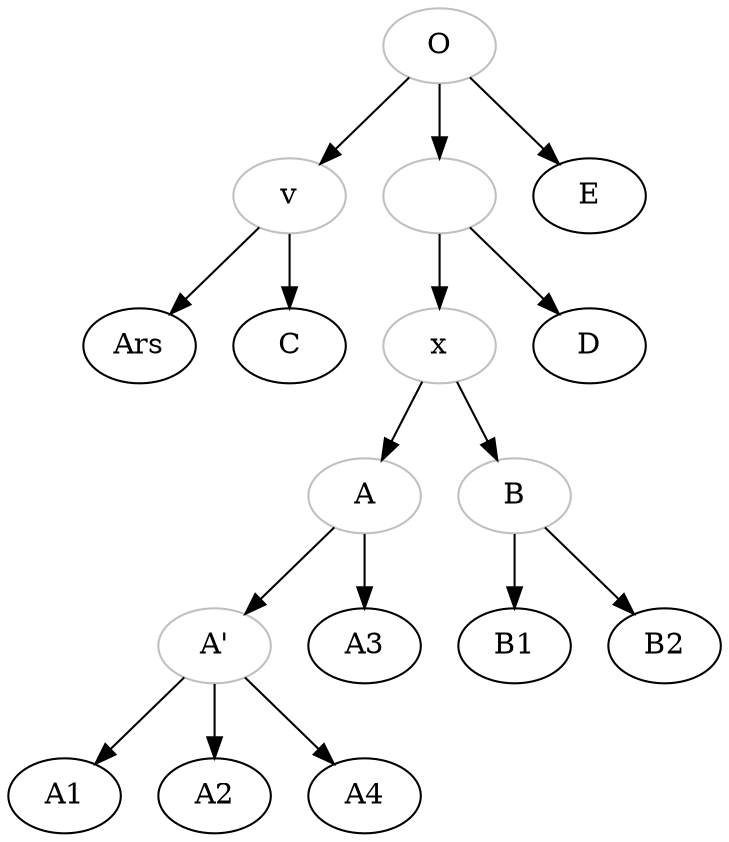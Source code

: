 digraph {

O[color="grey"];
v[color="grey"];
2[color="grey", label=""];
x[color="grey"];

A[color="grey"];
Aprime[color="grey", label="A'"];
B[color="grey"];

O->v;
v->Ars;
v->C;
O->E;
O->2;
2->D;
2->x;

x->A;
A->A3;
A->Aprime;
Aprime->A1;
Aprime->A2;
Aprime->A4;
x->B;
B->B1;
B->B2;

}
